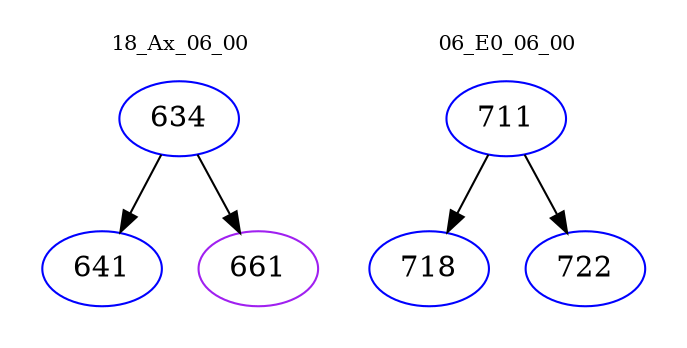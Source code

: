 digraph{
subgraph cluster_0 {
color = white
label = "18_Ax_06_00";
fontsize=10;
T0_634 [label="634", color="blue"]
T0_634 -> T0_641 [color="black"]
T0_641 [label="641", color="blue"]
T0_634 -> T0_661 [color="black"]
T0_661 [label="661", color="purple"]
}
subgraph cluster_1 {
color = white
label = "06_E0_06_00";
fontsize=10;
T1_711 [label="711", color="blue"]
T1_711 -> T1_718 [color="black"]
T1_718 [label="718", color="blue"]
T1_711 -> T1_722 [color="black"]
T1_722 [label="722", color="blue"]
}
}
